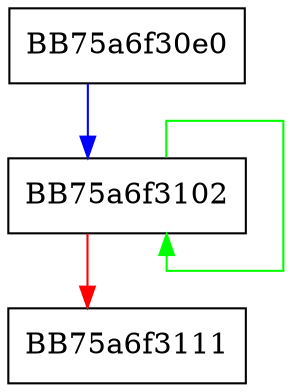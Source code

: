 digraph SSE4_pmovsxbq {
  node [shape="box"];
  graph [splines=ortho];
  BB75a6f30e0 -> BB75a6f3102 [color="blue"];
  BB75a6f3102 -> BB75a6f3102 [color="green"];
  BB75a6f3102 -> BB75a6f3111 [color="red"];
}